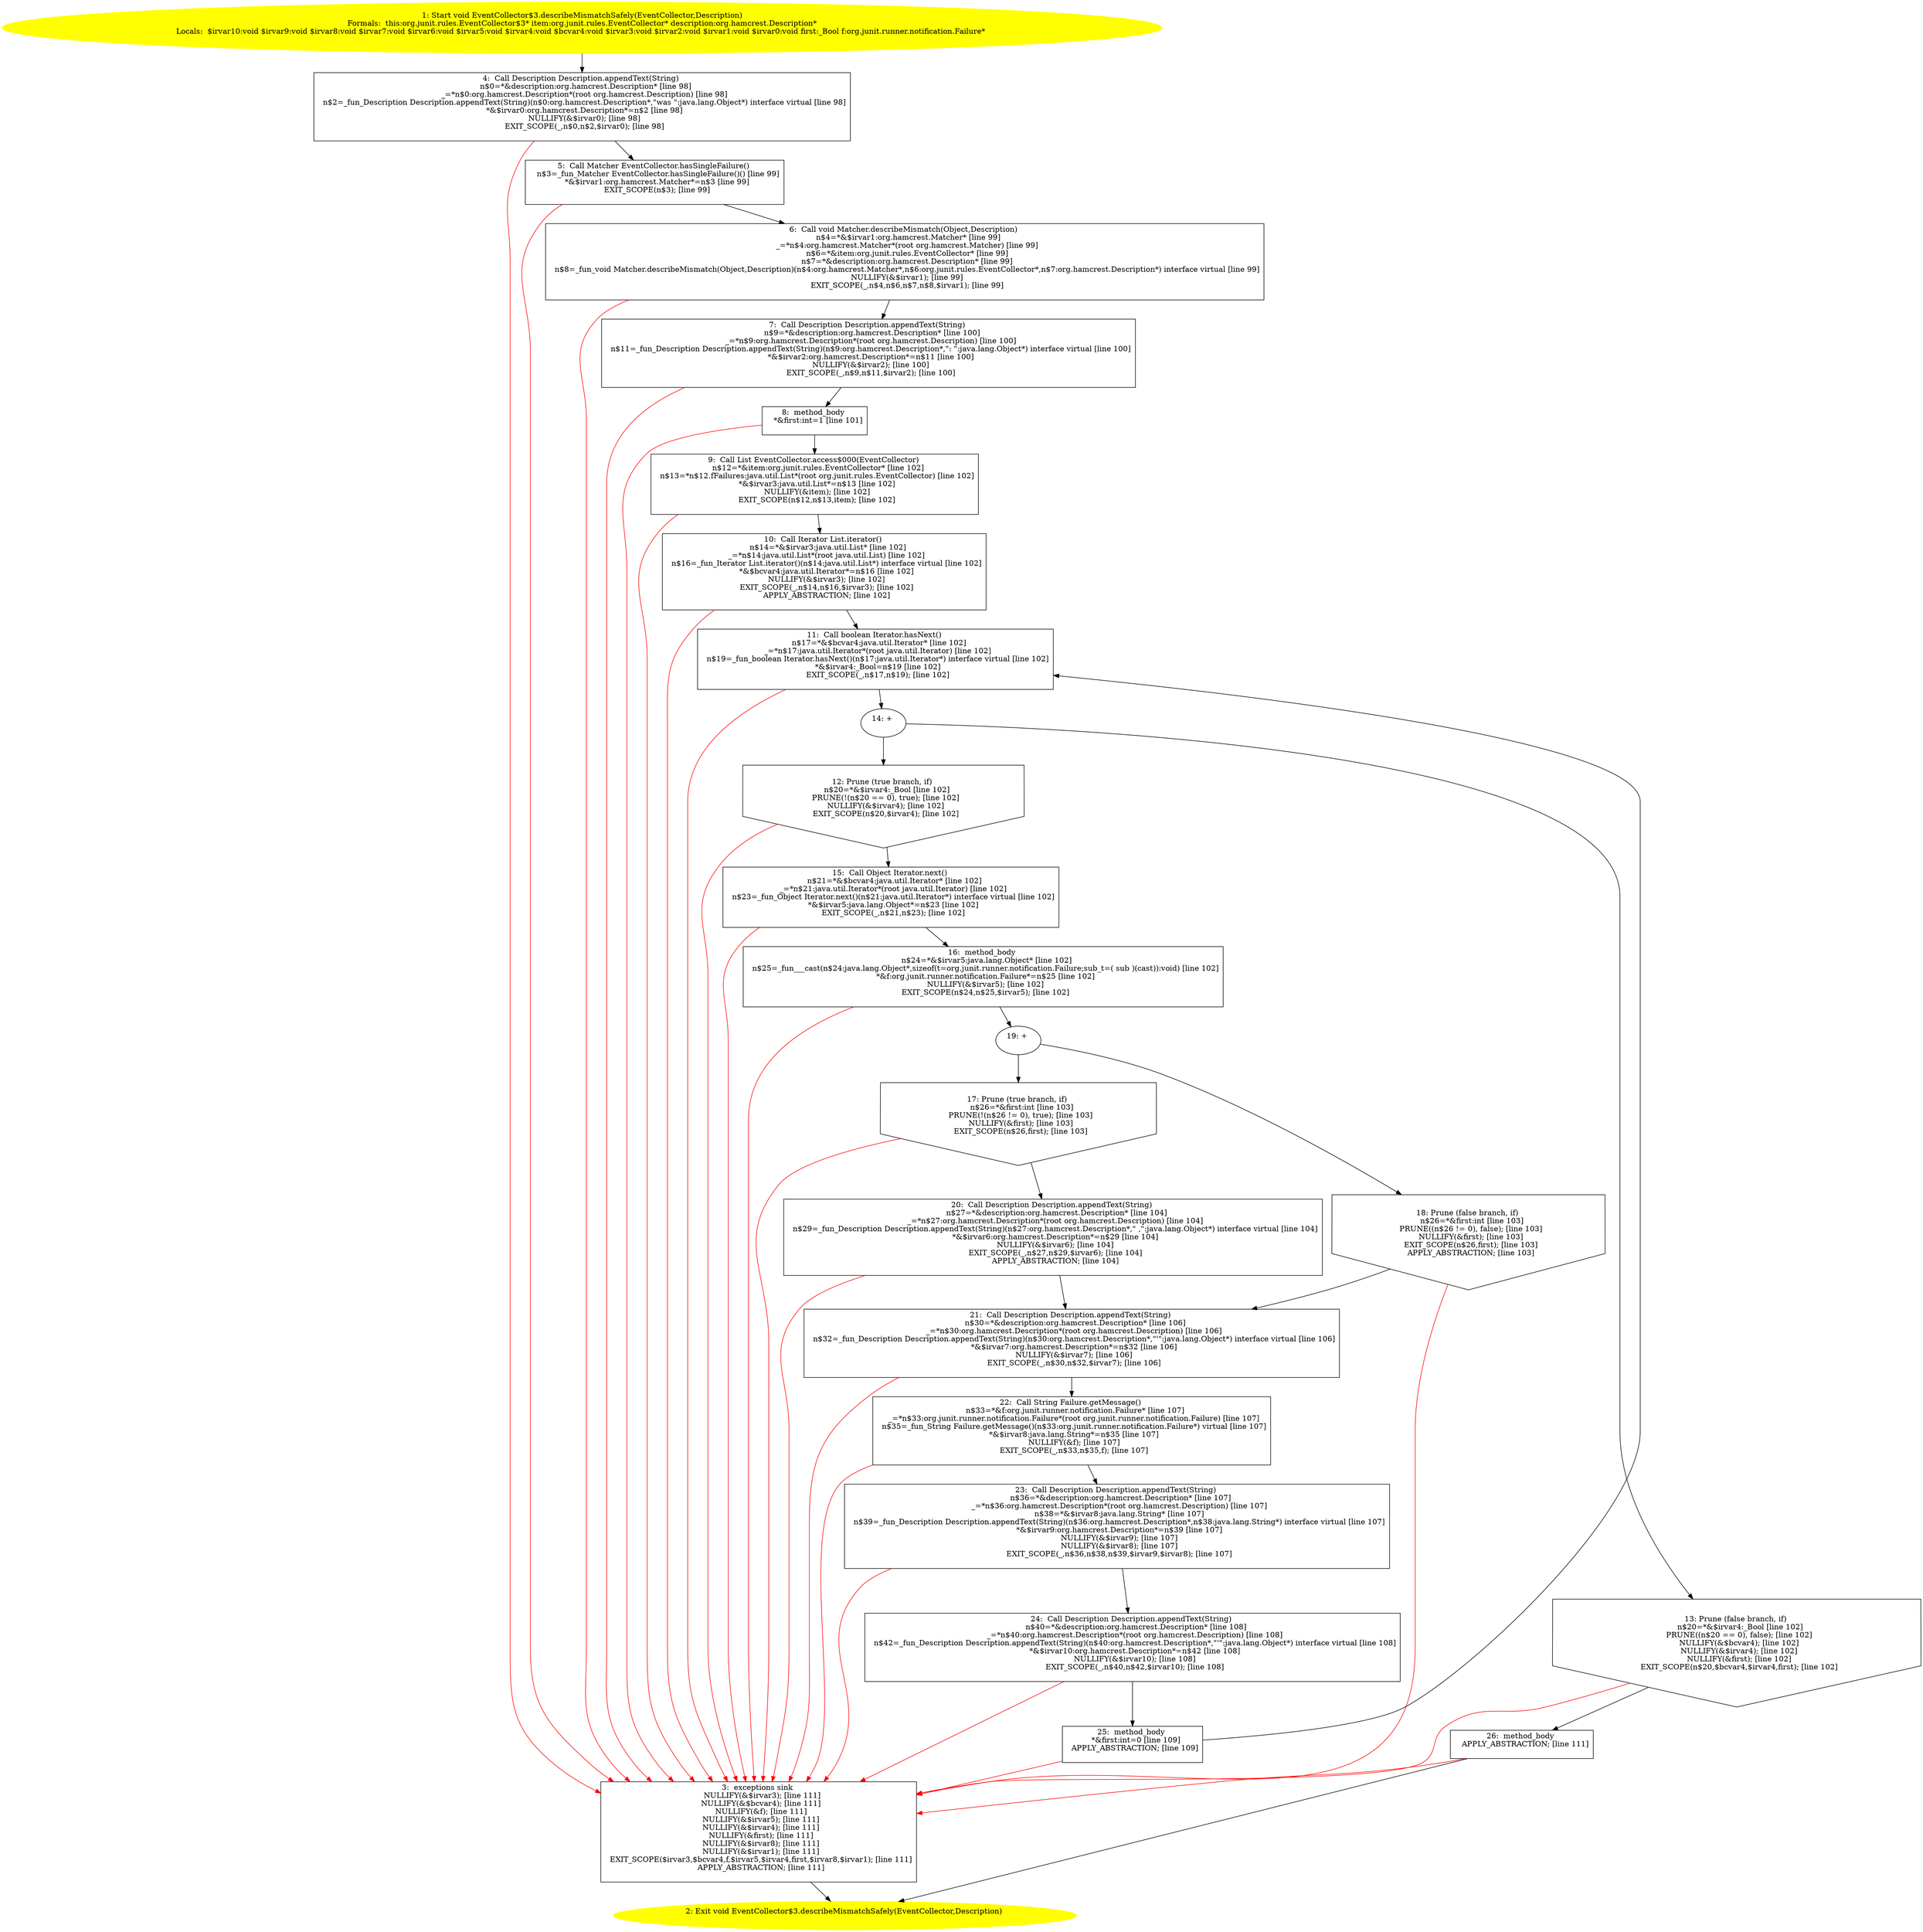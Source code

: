 /* @generated */
digraph cfg {
"org.junit.rules.EventCollector$3.describeMismatchSafely(org.junit.rules.EventCollector,org.hamcrest..e2de426936275260a57975169d50d3c1_1" [label="1: Start void EventCollector$3.describeMismatchSafely(EventCollector,Description)\nFormals:  this:org.junit.rules.EventCollector$3* item:org.junit.rules.EventCollector* description:org.hamcrest.Description*\nLocals:  $irvar10:void $irvar9:void $irvar8:void $irvar7:void $irvar6:void $irvar5:void $irvar4:void $bcvar4:void $irvar3:void $irvar2:void $irvar1:void $irvar0:void first:_Bool f:org.junit.runner.notification.Failure* \n  " color=yellow style=filled]
	

	 "org.junit.rules.EventCollector$3.describeMismatchSafely(org.junit.rules.EventCollector,org.hamcrest..e2de426936275260a57975169d50d3c1_1" -> "org.junit.rules.EventCollector$3.describeMismatchSafely(org.junit.rules.EventCollector,org.hamcrest..e2de426936275260a57975169d50d3c1_4" ;
"org.junit.rules.EventCollector$3.describeMismatchSafely(org.junit.rules.EventCollector,org.hamcrest..e2de426936275260a57975169d50d3c1_2" [label="2: Exit void EventCollector$3.describeMismatchSafely(EventCollector,Description) \n  " color=yellow style=filled]
	

"org.junit.rules.EventCollector$3.describeMismatchSafely(org.junit.rules.EventCollector,org.hamcrest..e2de426936275260a57975169d50d3c1_3" [label="3:  exceptions sink \n   NULLIFY(&$irvar3); [line 111]\n  NULLIFY(&$bcvar4); [line 111]\n  NULLIFY(&f); [line 111]\n  NULLIFY(&$irvar5); [line 111]\n  NULLIFY(&$irvar4); [line 111]\n  NULLIFY(&first); [line 111]\n  NULLIFY(&$irvar8); [line 111]\n  NULLIFY(&$irvar1); [line 111]\n  EXIT_SCOPE($irvar3,$bcvar4,f,$irvar5,$irvar4,first,$irvar8,$irvar1); [line 111]\n  APPLY_ABSTRACTION; [line 111]\n " shape="box"]
	

	 "org.junit.rules.EventCollector$3.describeMismatchSafely(org.junit.rules.EventCollector,org.hamcrest..e2de426936275260a57975169d50d3c1_3" -> "org.junit.rules.EventCollector$3.describeMismatchSafely(org.junit.rules.EventCollector,org.hamcrest..e2de426936275260a57975169d50d3c1_2" ;
"org.junit.rules.EventCollector$3.describeMismatchSafely(org.junit.rules.EventCollector,org.hamcrest..e2de426936275260a57975169d50d3c1_4" [label="4:  Call Description Description.appendText(String) \n   n$0=*&description:org.hamcrest.Description* [line 98]\n  _=*n$0:org.hamcrest.Description*(root org.hamcrest.Description) [line 98]\n  n$2=_fun_Description Description.appendText(String)(n$0:org.hamcrest.Description*,\"was \":java.lang.Object*) interface virtual [line 98]\n  *&$irvar0:org.hamcrest.Description*=n$2 [line 98]\n  NULLIFY(&$irvar0); [line 98]\n  EXIT_SCOPE(_,n$0,n$2,$irvar0); [line 98]\n " shape="box"]
	

	 "org.junit.rules.EventCollector$3.describeMismatchSafely(org.junit.rules.EventCollector,org.hamcrest..e2de426936275260a57975169d50d3c1_4" -> "org.junit.rules.EventCollector$3.describeMismatchSafely(org.junit.rules.EventCollector,org.hamcrest..e2de426936275260a57975169d50d3c1_5" ;
	 "org.junit.rules.EventCollector$3.describeMismatchSafely(org.junit.rules.EventCollector,org.hamcrest..e2de426936275260a57975169d50d3c1_4" -> "org.junit.rules.EventCollector$3.describeMismatchSafely(org.junit.rules.EventCollector,org.hamcrest..e2de426936275260a57975169d50d3c1_3" [color="red" ];
"org.junit.rules.EventCollector$3.describeMismatchSafely(org.junit.rules.EventCollector,org.hamcrest..e2de426936275260a57975169d50d3c1_5" [label="5:  Call Matcher EventCollector.hasSingleFailure() \n   n$3=_fun_Matcher EventCollector.hasSingleFailure()() [line 99]\n  *&$irvar1:org.hamcrest.Matcher*=n$3 [line 99]\n  EXIT_SCOPE(n$3); [line 99]\n " shape="box"]
	

	 "org.junit.rules.EventCollector$3.describeMismatchSafely(org.junit.rules.EventCollector,org.hamcrest..e2de426936275260a57975169d50d3c1_5" -> "org.junit.rules.EventCollector$3.describeMismatchSafely(org.junit.rules.EventCollector,org.hamcrest..e2de426936275260a57975169d50d3c1_6" ;
	 "org.junit.rules.EventCollector$3.describeMismatchSafely(org.junit.rules.EventCollector,org.hamcrest..e2de426936275260a57975169d50d3c1_5" -> "org.junit.rules.EventCollector$3.describeMismatchSafely(org.junit.rules.EventCollector,org.hamcrest..e2de426936275260a57975169d50d3c1_3" [color="red" ];
"org.junit.rules.EventCollector$3.describeMismatchSafely(org.junit.rules.EventCollector,org.hamcrest..e2de426936275260a57975169d50d3c1_6" [label="6:  Call void Matcher.describeMismatch(Object,Description) \n   n$4=*&$irvar1:org.hamcrest.Matcher* [line 99]\n  _=*n$4:org.hamcrest.Matcher*(root org.hamcrest.Matcher) [line 99]\n  n$6=*&item:org.junit.rules.EventCollector* [line 99]\n  n$7=*&description:org.hamcrest.Description* [line 99]\n  n$8=_fun_void Matcher.describeMismatch(Object,Description)(n$4:org.hamcrest.Matcher*,n$6:org.junit.rules.EventCollector*,n$7:org.hamcrest.Description*) interface virtual [line 99]\n  NULLIFY(&$irvar1); [line 99]\n  EXIT_SCOPE(_,n$4,n$6,n$7,n$8,$irvar1); [line 99]\n " shape="box"]
	

	 "org.junit.rules.EventCollector$3.describeMismatchSafely(org.junit.rules.EventCollector,org.hamcrest..e2de426936275260a57975169d50d3c1_6" -> "org.junit.rules.EventCollector$3.describeMismatchSafely(org.junit.rules.EventCollector,org.hamcrest..e2de426936275260a57975169d50d3c1_7" ;
	 "org.junit.rules.EventCollector$3.describeMismatchSafely(org.junit.rules.EventCollector,org.hamcrest..e2de426936275260a57975169d50d3c1_6" -> "org.junit.rules.EventCollector$3.describeMismatchSafely(org.junit.rules.EventCollector,org.hamcrest..e2de426936275260a57975169d50d3c1_3" [color="red" ];
"org.junit.rules.EventCollector$3.describeMismatchSafely(org.junit.rules.EventCollector,org.hamcrest..e2de426936275260a57975169d50d3c1_7" [label="7:  Call Description Description.appendText(String) \n   n$9=*&description:org.hamcrest.Description* [line 100]\n  _=*n$9:org.hamcrest.Description*(root org.hamcrest.Description) [line 100]\n  n$11=_fun_Description Description.appendText(String)(n$9:org.hamcrest.Description*,\": \":java.lang.Object*) interface virtual [line 100]\n  *&$irvar2:org.hamcrest.Description*=n$11 [line 100]\n  NULLIFY(&$irvar2); [line 100]\n  EXIT_SCOPE(_,n$9,n$11,$irvar2); [line 100]\n " shape="box"]
	

	 "org.junit.rules.EventCollector$3.describeMismatchSafely(org.junit.rules.EventCollector,org.hamcrest..e2de426936275260a57975169d50d3c1_7" -> "org.junit.rules.EventCollector$3.describeMismatchSafely(org.junit.rules.EventCollector,org.hamcrest..e2de426936275260a57975169d50d3c1_8" ;
	 "org.junit.rules.EventCollector$3.describeMismatchSafely(org.junit.rules.EventCollector,org.hamcrest..e2de426936275260a57975169d50d3c1_7" -> "org.junit.rules.EventCollector$3.describeMismatchSafely(org.junit.rules.EventCollector,org.hamcrest..e2de426936275260a57975169d50d3c1_3" [color="red" ];
"org.junit.rules.EventCollector$3.describeMismatchSafely(org.junit.rules.EventCollector,org.hamcrest..e2de426936275260a57975169d50d3c1_8" [label="8:  method_body \n   *&first:int=1 [line 101]\n " shape="box"]
	

	 "org.junit.rules.EventCollector$3.describeMismatchSafely(org.junit.rules.EventCollector,org.hamcrest..e2de426936275260a57975169d50d3c1_8" -> "org.junit.rules.EventCollector$3.describeMismatchSafely(org.junit.rules.EventCollector,org.hamcrest..e2de426936275260a57975169d50d3c1_9" ;
	 "org.junit.rules.EventCollector$3.describeMismatchSafely(org.junit.rules.EventCollector,org.hamcrest..e2de426936275260a57975169d50d3c1_8" -> "org.junit.rules.EventCollector$3.describeMismatchSafely(org.junit.rules.EventCollector,org.hamcrest..e2de426936275260a57975169d50d3c1_3" [color="red" ];
"org.junit.rules.EventCollector$3.describeMismatchSafely(org.junit.rules.EventCollector,org.hamcrest..e2de426936275260a57975169d50d3c1_9" [label="9:  Call List EventCollector.access$000(EventCollector) \n   n$12=*&item:org.junit.rules.EventCollector* [line 102]\n  n$13=*n$12.fFailures:java.util.List*(root org.junit.rules.EventCollector) [line 102]\n  *&$irvar3:java.util.List*=n$13 [line 102]\n  NULLIFY(&item); [line 102]\n  EXIT_SCOPE(n$12,n$13,item); [line 102]\n " shape="box"]
	

	 "org.junit.rules.EventCollector$3.describeMismatchSafely(org.junit.rules.EventCollector,org.hamcrest..e2de426936275260a57975169d50d3c1_9" -> "org.junit.rules.EventCollector$3.describeMismatchSafely(org.junit.rules.EventCollector,org.hamcrest..e2de426936275260a57975169d50d3c1_10" ;
	 "org.junit.rules.EventCollector$3.describeMismatchSafely(org.junit.rules.EventCollector,org.hamcrest..e2de426936275260a57975169d50d3c1_9" -> "org.junit.rules.EventCollector$3.describeMismatchSafely(org.junit.rules.EventCollector,org.hamcrest..e2de426936275260a57975169d50d3c1_3" [color="red" ];
"org.junit.rules.EventCollector$3.describeMismatchSafely(org.junit.rules.EventCollector,org.hamcrest..e2de426936275260a57975169d50d3c1_10" [label="10:  Call Iterator List.iterator() \n   n$14=*&$irvar3:java.util.List* [line 102]\n  _=*n$14:java.util.List*(root java.util.List) [line 102]\n  n$16=_fun_Iterator List.iterator()(n$14:java.util.List*) interface virtual [line 102]\n  *&$bcvar4:java.util.Iterator*=n$16 [line 102]\n  NULLIFY(&$irvar3); [line 102]\n  EXIT_SCOPE(_,n$14,n$16,$irvar3); [line 102]\n  APPLY_ABSTRACTION; [line 102]\n " shape="box"]
	

	 "org.junit.rules.EventCollector$3.describeMismatchSafely(org.junit.rules.EventCollector,org.hamcrest..e2de426936275260a57975169d50d3c1_10" -> "org.junit.rules.EventCollector$3.describeMismatchSafely(org.junit.rules.EventCollector,org.hamcrest..e2de426936275260a57975169d50d3c1_11" ;
	 "org.junit.rules.EventCollector$3.describeMismatchSafely(org.junit.rules.EventCollector,org.hamcrest..e2de426936275260a57975169d50d3c1_10" -> "org.junit.rules.EventCollector$3.describeMismatchSafely(org.junit.rules.EventCollector,org.hamcrest..e2de426936275260a57975169d50d3c1_3" [color="red" ];
"org.junit.rules.EventCollector$3.describeMismatchSafely(org.junit.rules.EventCollector,org.hamcrest..e2de426936275260a57975169d50d3c1_11" [label="11:  Call boolean Iterator.hasNext() \n   n$17=*&$bcvar4:java.util.Iterator* [line 102]\n  _=*n$17:java.util.Iterator*(root java.util.Iterator) [line 102]\n  n$19=_fun_boolean Iterator.hasNext()(n$17:java.util.Iterator*) interface virtual [line 102]\n  *&$irvar4:_Bool=n$19 [line 102]\n  EXIT_SCOPE(_,n$17,n$19); [line 102]\n " shape="box"]
	

	 "org.junit.rules.EventCollector$3.describeMismatchSafely(org.junit.rules.EventCollector,org.hamcrest..e2de426936275260a57975169d50d3c1_11" -> "org.junit.rules.EventCollector$3.describeMismatchSafely(org.junit.rules.EventCollector,org.hamcrest..e2de426936275260a57975169d50d3c1_14" ;
	 "org.junit.rules.EventCollector$3.describeMismatchSafely(org.junit.rules.EventCollector,org.hamcrest..e2de426936275260a57975169d50d3c1_11" -> "org.junit.rules.EventCollector$3.describeMismatchSafely(org.junit.rules.EventCollector,org.hamcrest..e2de426936275260a57975169d50d3c1_3" [color="red" ];
"org.junit.rules.EventCollector$3.describeMismatchSafely(org.junit.rules.EventCollector,org.hamcrest..e2de426936275260a57975169d50d3c1_12" [label="12: Prune (true branch, if) \n   n$20=*&$irvar4:_Bool [line 102]\n  PRUNE(!(n$20 == 0), true); [line 102]\n  NULLIFY(&$irvar4); [line 102]\n  EXIT_SCOPE(n$20,$irvar4); [line 102]\n " shape="invhouse"]
	

	 "org.junit.rules.EventCollector$3.describeMismatchSafely(org.junit.rules.EventCollector,org.hamcrest..e2de426936275260a57975169d50d3c1_12" -> "org.junit.rules.EventCollector$3.describeMismatchSafely(org.junit.rules.EventCollector,org.hamcrest..e2de426936275260a57975169d50d3c1_15" ;
	 "org.junit.rules.EventCollector$3.describeMismatchSafely(org.junit.rules.EventCollector,org.hamcrest..e2de426936275260a57975169d50d3c1_12" -> "org.junit.rules.EventCollector$3.describeMismatchSafely(org.junit.rules.EventCollector,org.hamcrest..e2de426936275260a57975169d50d3c1_3" [color="red" ];
"org.junit.rules.EventCollector$3.describeMismatchSafely(org.junit.rules.EventCollector,org.hamcrest..e2de426936275260a57975169d50d3c1_13" [label="13: Prune (false branch, if) \n   n$20=*&$irvar4:_Bool [line 102]\n  PRUNE((n$20 == 0), false); [line 102]\n  NULLIFY(&$bcvar4); [line 102]\n  NULLIFY(&$irvar4); [line 102]\n  NULLIFY(&first); [line 102]\n  EXIT_SCOPE(n$20,$bcvar4,$irvar4,first); [line 102]\n " shape="invhouse"]
	

	 "org.junit.rules.EventCollector$3.describeMismatchSafely(org.junit.rules.EventCollector,org.hamcrest..e2de426936275260a57975169d50d3c1_13" -> "org.junit.rules.EventCollector$3.describeMismatchSafely(org.junit.rules.EventCollector,org.hamcrest..e2de426936275260a57975169d50d3c1_26" ;
	 "org.junit.rules.EventCollector$3.describeMismatchSafely(org.junit.rules.EventCollector,org.hamcrest..e2de426936275260a57975169d50d3c1_13" -> "org.junit.rules.EventCollector$3.describeMismatchSafely(org.junit.rules.EventCollector,org.hamcrest..e2de426936275260a57975169d50d3c1_3" [color="red" ];
"org.junit.rules.EventCollector$3.describeMismatchSafely(org.junit.rules.EventCollector,org.hamcrest..e2de426936275260a57975169d50d3c1_14" [label="14: + \n  " ]
	

	 "org.junit.rules.EventCollector$3.describeMismatchSafely(org.junit.rules.EventCollector,org.hamcrest..e2de426936275260a57975169d50d3c1_14" -> "org.junit.rules.EventCollector$3.describeMismatchSafely(org.junit.rules.EventCollector,org.hamcrest..e2de426936275260a57975169d50d3c1_12" ;
	 "org.junit.rules.EventCollector$3.describeMismatchSafely(org.junit.rules.EventCollector,org.hamcrest..e2de426936275260a57975169d50d3c1_14" -> "org.junit.rules.EventCollector$3.describeMismatchSafely(org.junit.rules.EventCollector,org.hamcrest..e2de426936275260a57975169d50d3c1_13" ;
"org.junit.rules.EventCollector$3.describeMismatchSafely(org.junit.rules.EventCollector,org.hamcrest..e2de426936275260a57975169d50d3c1_15" [label="15:  Call Object Iterator.next() \n   n$21=*&$bcvar4:java.util.Iterator* [line 102]\n  _=*n$21:java.util.Iterator*(root java.util.Iterator) [line 102]\n  n$23=_fun_Object Iterator.next()(n$21:java.util.Iterator*) interface virtual [line 102]\n  *&$irvar5:java.lang.Object*=n$23 [line 102]\n  EXIT_SCOPE(_,n$21,n$23); [line 102]\n " shape="box"]
	

	 "org.junit.rules.EventCollector$3.describeMismatchSafely(org.junit.rules.EventCollector,org.hamcrest..e2de426936275260a57975169d50d3c1_15" -> "org.junit.rules.EventCollector$3.describeMismatchSafely(org.junit.rules.EventCollector,org.hamcrest..e2de426936275260a57975169d50d3c1_16" ;
	 "org.junit.rules.EventCollector$3.describeMismatchSafely(org.junit.rules.EventCollector,org.hamcrest..e2de426936275260a57975169d50d3c1_15" -> "org.junit.rules.EventCollector$3.describeMismatchSafely(org.junit.rules.EventCollector,org.hamcrest..e2de426936275260a57975169d50d3c1_3" [color="red" ];
"org.junit.rules.EventCollector$3.describeMismatchSafely(org.junit.rules.EventCollector,org.hamcrest..e2de426936275260a57975169d50d3c1_16" [label="16:  method_body \n   n$24=*&$irvar5:java.lang.Object* [line 102]\n  n$25=_fun___cast(n$24:java.lang.Object*,sizeof(t=org.junit.runner.notification.Failure;sub_t=( sub )(cast)):void) [line 102]\n  *&f:org.junit.runner.notification.Failure*=n$25 [line 102]\n  NULLIFY(&$irvar5); [line 102]\n  EXIT_SCOPE(n$24,n$25,$irvar5); [line 102]\n " shape="box"]
	

	 "org.junit.rules.EventCollector$3.describeMismatchSafely(org.junit.rules.EventCollector,org.hamcrest..e2de426936275260a57975169d50d3c1_16" -> "org.junit.rules.EventCollector$3.describeMismatchSafely(org.junit.rules.EventCollector,org.hamcrest..e2de426936275260a57975169d50d3c1_19" ;
	 "org.junit.rules.EventCollector$3.describeMismatchSafely(org.junit.rules.EventCollector,org.hamcrest..e2de426936275260a57975169d50d3c1_16" -> "org.junit.rules.EventCollector$3.describeMismatchSafely(org.junit.rules.EventCollector,org.hamcrest..e2de426936275260a57975169d50d3c1_3" [color="red" ];
"org.junit.rules.EventCollector$3.describeMismatchSafely(org.junit.rules.EventCollector,org.hamcrest..e2de426936275260a57975169d50d3c1_17" [label="17: Prune (true branch, if) \n   n$26=*&first:int [line 103]\n  PRUNE(!(n$26 != 0), true); [line 103]\n  NULLIFY(&first); [line 103]\n  EXIT_SCOPE(n$26,first); [line 103]\n " shape="invhouse"]
	

	 "org.junit.rules.EventCollector$3.describeMismatchSafely(org.junit.rules.EventCollector,org.hamcrest..e2de426936275260a57975169d50d3c1_17" -> "org.junit.rules.EventCollector$3.describeMismatchSafely(org.junit.rules.EventCollector,org.hamcrest..e2de426936275260a57975169d50d3c1_20" ;
	 "org.junit.rules.EventCollector$3.describeMismatchSafely(org.junit.rules.EventCollector,org.hamcrest..e2de426936275260a57975169d50d3c1_17" -> "org.junit.rules.EventCollector$3.describeMismatchSafely(org.junit.rules.EventCollector,org.hamcrest..e2de426936275260a57975169d50d3c1_3" [color="red" ];
"org.junit.rules.EventCollector$3.describeMismatchSafely(org.junit.rules.EventCollector,org.hamcrest..e2de426936275260a57975169d50d3c1_18" [label="18: Prune (false branch, if) \n   n$26=*&first:int [line 103]\n  PRUNE((n$26 != 0), false); [line 103]\n  NULLIFY(&first); [line 103]\n  EXIT_SCOPE(n$26,first); [line 103]\n  APPLY_ABSTRACTION; [line 103]\n " shape="invhouse"]
	

	 "org.junit.rules.EventCollector$3.describeMismatchSafely(org.junit.rules.EventCollector,org.hamcrest..e2de426936275260a57975169d50d3c1_18" -> "org.junit.rules.EventCollector$3.describeMismatchSafely(org.junit.rules.EventCollector,org.hamcrest..e2de426936275260a57975169d50d3c1_21" ;
	 "org.junit.rules.EventCollector$3.describeMismatchSafely(org.junit.rules.EventCollector,org.hamcrest..e2de426936275260a57975169d50d3c1_18" -> "org.junit.rules.EventCollector$3.describeMismatchSafely(org.junit.rules.EventCollector,org.hamcrest..e2de426936275260a57975169d50d3c1_3" [color="red" ];
"org.junit.rules.EventCollector$3.describeMismatchSafely(org.junit.rules.EventCollector,org.hamcrest..e2de426936275260a57975169d50d3c1_19" [label="19: + \n  " ]
	

	 "org.junit.rules.EventCollector$3.describeMismatchSafely(org.junit.rules.EventCollector,org.hamcrest..e2de426936275260a57975169d50d3c1_19" -> "org.junit.rules.EventCollector$3.describeMismatchSafely(org.junit.rules.EventCollector,org.hamcrest..e2de426936275260a57975169d50d3c1_17" ;
	 "org.junit.rules.EventCollector$3.describeMismatchSafely(org.junit.rules.EventCollector,org.hamcrest..e2de426936275260a57975169d50d3c1_19" -> "org.junit.rules.EventCollector$3.describeMismatchSafely(org.junit.rules.EventCollector,org.hamcrest..e2de426936275260a57975169d50d3c1_18" ;
"org.junit.rules.EventCollector$3.describeMismatchSafely(org.junit.rules.EventCollector,org.hamcrest..e2de426936275260a57975169d50d3c1_20" [label="20:  Call Description Description.appendText(String) \n   n$27=*&description:org.hamcrest.Description* [line 104]\n  _=*n$27:org.hamcrest.Description*(root org.hamcrest.Description) [line 104]\n  n$29=_fun_Description Description.appendText(String)(n$27:org.hamcrest.Description*,\" ,\":java.lang.Object*) interface virtual [line 104]\n  *&$irvar6:org.hamcrest.Description*=n$29 [line 104]\n  NULLIFY(&$irvar6); [line 104]\n  EXIT_SCOPE(_,n$27,n$29,$irvar6); [line 104]\n  APPLY_ABSTRACTION; [line 104]\n " shape="box"]
	

	 "org.junit.rules.EventCollector$3.describeMismatchSafely(org.junit.rules.EventCollector,org.hamcrest..e2de426936275260a57975169d50d3c1_20" -> "org.junit.rules.EventCollector$3.describeMismatchSafely(org.junit.rules.EventCollector,org.hamcrest..e2de426936275260a57975169d50d3c1_21" ;
	 "org.junit.rules.EventCollector$3.describeMismatchSafely(org.junit.rules.EventCollector,org.hamcrest..e2de426936275260a57975169d50d3c1_20" -> "org.junit.rules.EventCollector$3.describeMismatchSafely(org.junit.rules.EventCollector,org.hamcrest..e2de426936275260a57975169d50d3c1_3" [color="red" ];
"org.junit.rules.EventCollector$3.describeMismatchSafely(org.junit.rules.EventCollector,org.hamcrest..e2de426936275260a57975169d50d3c1_21" [label="21:  Call Description Description.appendText(String) \n   n$30=*&description:org.hamcrest.Description* [line 106]\n  _=*n$30:org.hamcrest.Description*(root org.hamcrest.Description) [line 106]\n  n$32=_fun_Description Description.appendText(String)(n$30:org.hamcrest.Description*,\"'\":java.lang.Object*) interface virtual [line 106]\n  *&$irvar7:org.hamcrest.Description*=n$32 [line 106]\n  NULLIFY(&$irvar7); [line 106]\n  EXIT_SCOPE(_,n$30,n$32,$irvar7); [line 106]\n " shape="box"]
	

	 "org.junit.rules.EventCollector$3.describeMismatchSafely(org.junit.rules.EventCollector,org.hamcrest..e2de426936275260a57975169d50d3c1_21" -> "org.junit.rules.EventCollector$3.describeMismatchSafely(org.junit.rules.EventCollector,org.hamcrest..e2de426936275260a57975169d50d3c1_22" ;
	 "org.junit.rules.EventCollector$3.describeMismatchSafely(org.junit.rules.EventCollector,org.hamcrest..e2de426936275260a57975169d50d3c1_21" -> "org.junit.rules.EventCollector$3.describeMismatchSafely(org.junit.rules.EventCollector,org.hamcrest..e2de426936275260a57975169d50d3c1_3" [color="red" ];
"org.junit.rules.EventCollector$3.describeMismatchSafely(org.junit.rules.EventCollector,org.hamcrest..e2de426936275260a57975169d50d3c1_22" [label="22:  Call String Failure.getMessage() \n   n$33=*&f:org.junit.runner.notification.Failure* [line 107]\n  _=*n$33:org.junit.runner.notification.Failure*(root org.junit.runner.notification.Failure) [line 107]\n  n$35=_fun_String Failure.getMessage()(n$33:org.junit.runner.notification.Failure*) virtual [line 107]\n  *&$irvar8:java.lang.String*=n$35 [line 107]\n  NULLIFY(&f); [line 107]\n  EXIT_SCOPE(_,n$33,n$35,f); [line 107]\n " shape="box"]
	

	 "org.junit.rules.EventCollector$3.describeMismatchSafely(org.junit.rules.EventCollector,org.hamcrest..e2de426936275260a57975169d50d3c1_22" -> "org.junit.rules.EventCollector$3.describeMismatchSafely(org.junit.rules.EventCollector,org.hamcrest..e2de426936275260a57975169d50d3c1_23" ;
	 "org.junit.rules.EventCollector$3.describeMismatchSafely(org.junit.rules.EventCollector,org.hamcrest..e2de426936275260a57975169d50d3c1_22" -> "org.junit.rules.EventCollector$3.describeMismatchSafely(org.junit.rules.EventCollector,org.hamcrest..e2de426936275260a57975169d50d3c1_3" [color="red" ];
"org.junit.rules.EventCollector$3.describeMismatchSafely(org.junit.rules.EventCollector,org.hamcrest..e2de426936275260a57975169d50d3c1_23" [label="23:  Call Description Description.appendText(String) \n   n$36=*&description:org.hamcrest.Description* [line 107]\n  _=*n$36:org.hamcrest.Description*(root org.hamcrest.Description) [line 107]\n  n$38=*&$irvar8:java.lang.String* [line 107]\n  n$39=_fun_Description Description.appendText(String)(n$36:org.hamcrest.Description*,n$38:java.lang.String*) interface virtual [line 107]\n  *&$irvar9:org.hamcrest.Description*=n$39 [line 107]\n  NULLIFY(&$irvar9); [line 107]\n  NULLIFY(&$irvar8); [line 107]\n  EXIT_SCOPE(_,n$36,n$38,n$39,$irvar9,$irvar8); [line 107]\n " shape="box"]
	

	 "org.junit.rules.EventCollector$3.describeMismatchSafely(org.junit.rules.EventCollector,org.hamcrest..e2de426936275260a57975169d50d3c1_23" -> "org.junit.rules.EventCollector$3.describeMismatchSafely(org.junit.rules.EventCollector,org.hamcrest..e2de426936275260a57975169d50d3c1_24" ;
	 "org.junit.rules.EventCollector$3.describeMismatchSafely(org.junit.rules.EventCollector,org.hamcrest..e2de426936275260a57975169d50d3c1_23" -> "org.junit.rules.EventCollector$3.describeMismatchSafely(org.junit.rules.EventCollector,org.hamcrest..e2de426936275260a57975169d50d3c1_3" [color="red" ];
"org.junit.rules.EventCollector$3.describeMismatchSafely(org.junit.rules.EventCollector,org.hamcrest..e2de426936275260a57975169d50d3c1_24" [label="24:  Call Description Description.appendText(String) \n   n$40=*&description:org.hamcrest.Description* [line 108]\n  _=*n$40:org.hamcrest.Description*(root org.hamcrest.Description) [line 108]\n  n$42=_fun_Description Description.appendText(String)(n$40:org.hamcrest.Description*,\"'\":java.lang.Object*) interface virtual [line 108]\n  *&$irvar10:org.hamcrest.Description*=n$42 [line 108]\n  NULLIFY(&$irvar10); [line 108]\n  EXIT_SCOPE(_,n$40,n$42,$irvar10); [line 108]\n " shape="box"]
	

	 "org.junit.rules.EventCollector$3.describeMismatchSafely(org.junit.rules.EventCollector,org.hamcrest..e2de426936275260a57975169d50d3c1_24" -> "org.junit.rules.EventCollector$3.describeMismatchSafely(org.junit.rules.EventCollector,org.hamcrest..e2de426936275260a57975169d50d3c1_25" ;
	 "org.junit.rules.EventCollector$3.describeMismatchSafely(org.junit.rules.EventCollector,org.hamcrest..e2de426936275260a57975169d50d3c1_24" -> "org.junit.rules.EventCollector$3.describeMismatchSafely(org.junit.rules.EventCollector,org.hamcrest..e2de426936275260a57975169d50d3c1_3" [color="red" ];
"org.junit.rules.EventCollector$3.describeMismatchSafely(org.junit.rules.EventCollector,org.hamcrest..e2de426936275260a57975169d50d3c1_25" [label="25:  method_body \n   *&first:int=0 [line 109]\n  APPLY_ABSTRACTION; [line 109]\n " shape="box"]
	

	 "org.junit.rules.EventCollector$3.describeMismatchSafely(org.junit.rules.EventCollector,org.hamcrest..e2de426936275260a57975169d50d3c1_25" -> "org.junit.rules.EventCollector$3.describeMismatchSafely(org.junit.rules.EventCollector,org.hamcrest..e2de426936275260a57975169d50d3c1_11" ;
	 "org.junit.rules.EventCollector$3.describeMismatchSafely(org.junit.rules.EventCollector,org.hamcrest..e2de426936275260a57975169d50d3c1_25" -> "org.junit.rules.EventCollector$3.describeMismatchSafely(org.junit.rules.EventCollector,org.hamcrest..e2de426936275260a57975169d50d3c1_3" [color="red" ];
"org.junit.rules.EventCollector$3.describeMismatchSafely(org.junit.rules.EventCollector,org.hamcrest..e2de426936275260a57975169d50d3c1_26" [label="26:  method_body \n   APPLY_ABSTRACTION; [line 111]\n " shape="box"]
	

	 "org.junit.rules.EventCollector$3.describeMismatchSafely(org.junit.rules.EventCollector,org.hamcrest..e2de426936275260a57975169d50d3c1_26" -> "org.junit.rules.EventCollector$3.describeMismatchSafely(org.junit.rules.EventCollector,org.hamcrest..e2de426936275260a57975169d50d3c1_2" ;
	 "org.junit.rules.EventCollector$3.describeMismatchSafely(org.junit.rules.EventCollector,org.hamcrest..e2de426936275260a57975169d50d3c1_26" -> "org.junit.rules.EventCollector$3.describeMismatchSafely(org.junit.rules.EventCollector,org.hamcrest..e2de426936275260a57975169d50d3c1_3" [color="red" ];
}
